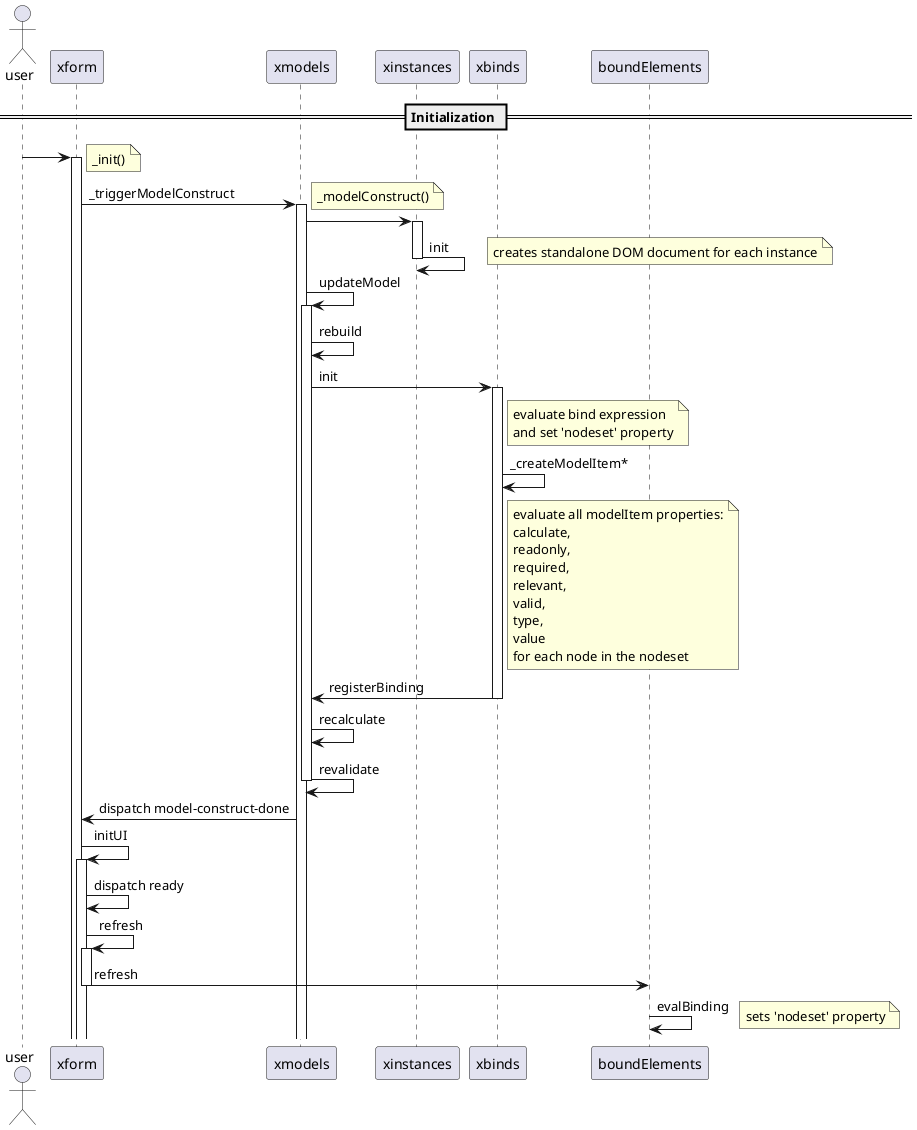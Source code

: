 @startuml

== Initialization ==

actor user
user -> xform
activate xform
note right: _init()
xform -> xmodels: _triggerModelConstruct

activate xmodels
note right: _modelConstruct()

xmodels -> xinstances
activate xinstances
xinstances -> xinstances: init
note right: creates standalone DOM document for each instance


deactivate xinstances

xmodels -> xmodels: updateModel
activate xmodels
xmodels -> xmodels:rebuild

xmodels -> xbinds: init
activate xbinds
note right of xbinds
evaluate bind expression
and set 'nodeset' property
end note
xbinds -> xbinds: _createModelItem*
note right of xbinds
evaluate all modelItem properties:
calculate,
readonly,
required,
relevant,
valid,
type,
value
for each node in the nodeset
end note

xbinds -> xmodels: registerBinding
deactivate xbinds

xmodels -> xmodels:recalculate
xmodels -> xmodels:revalidate
deactivate xmodels

xmodels -> xform: dispatch model-construct-done
xform -> xform: initUI
activate xform
xform -> xform: dispatch ready
xform -> xform: refresh
activate xform

xform -> boundElements: refresh
deactivate xform
boundElements -> boundElements: evalBinding
note right: sets 'nodeset' property

@enduml